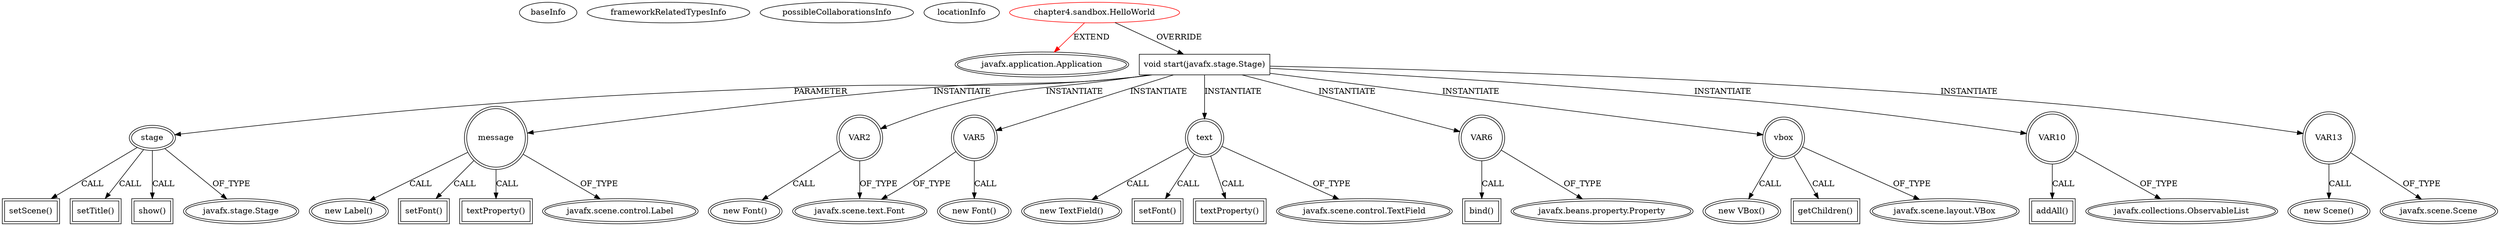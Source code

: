 digraph {
baseInfo[graphId=4507,category="extension_graph",isAnonymous=false,possibleRelation=false]
frameworkRelatedTypesInfo[0="javafx.application.Application"]
possibleCollaborationsInfo[]
locationInfo[projectName="tatsuyafw-java8-training",filePath="/tatsuyafw-java8-training/java8-training-master/src/chapter4/sandbox/HelloWorld.java",contextSignature="HelloWorld",graphId="4507"]
0[label="chapter4.sandbox.HelloWorld",vertexType="ROOT_CLIENT_CLASS_DECLARATION",isFrameworkType=false,color=red]
1[label="javafx.application.Application",vertexType="FRAMEWORK_CLASS_TYPE",isFrameworkType=true,peripheries=2]
2[label="void start(javafx.stage.Stage)",vertexType="OVERRIDING_METHOD_DECLARATION",isFrameworkType=false,shape=box]
3[label="stage",vertexType="PARAMETER_DECLARATION",isFrameworkType=true,peripheries=2]
4[label="javafx.stage.Stage",vertexType="FRAMEWORK_CLASS_TYPE",isFrameworkType=true,peripheries=2]
6[label="message",vertexType="VARIABLE_EXPRESION",isFrameworkType=true,peripheries=2,shape=circle]
7[label="javafx.scene.control.Label",vertexType="FRAMEWORK_CLASS_TYPE",isFrameworkType=true,peripheries=2]
5[label="new Label()",vertexType="CONSTRUCTOR_CALL",isFrameworkType=true,peripheries=2]
9[label="setFont()",vertexType="INSIDE_CALL",isFrameworkType=true,peripheries=2,shape=box]
11[label="VAR2",vertexType="VARIABLE_EXPRESION",isFrameworkType=true,peripheries=2,shape=circle]
12[label="javafx.scene.text.Font",vertexType="FRAMEWORK_CLASS_TYPE",isFrameworkType=true,peripheries=2]
10[label="new Font()",vertexType="CONSTRUCTOR_CALL",isFrameworkType=true,peripheries=2]
14[label="text",vertexType="VARIABLE_EXPRESION",isFrameworkType=true,peripheries=2,shape=circle]
15[label="javafx.scene.control.TextField",vertexType="FRAMEWORK_CLASS_TYPE",isFrameworkType=true,peripheries=2]
13[label="new TextField()",vertexType="CONSTRUCTOR_CALL",isFrameworkType=true,peripheries=2]
17[label="setFont()",vertexType="INSIDE_CALL",isFrameworkType=true,peripheries=2,shape=box]
19[label="VAR5",vertexType="VARIABLE_EXPRESION",isFrameworkType=true,peripheries=2,shape=circle]
18[label="new Font()",vertexType="CONSTRUCTOR_CALL",isFrameworkType=true,peripheries=2]
21[label="VAR6",vertexType="VARIABLE_EXPRESION",isFrameworkType=true,peripheries=2,shape=circle]
23[label="javafx.beans.property.Property",vertexType="FRAMEWORK_INTERFACE_TYPE",isFrameworkType=true,peripheries=2]
22[label="bind()",vertexType="INSIDE_CALL",isFrameworkType=true,peripheries=2,shape=box]
25[label="textProperty()",vertexType="INSIDE_CALL",isFrameworkType=true,peripheries=2,shape=box]
27[label="textProperty()",vertexType="INSIDE_CALL",isFrameworkType=true,peripheries=2,shape=box]
29[label="vbox",vertexType="VARIABLE_EXPRESION",isFrameworkType=true,peripheries=2,shape=circle]
30[label="javafx.scene.layout.VBox",vertexType="FRAMEWORK_CLASS_TYPE",isFrameworkType=true,peripheries=2]
28[label="new VBox()",vertexType="CONSTRUCTOR_CALL",isFrameworkType=true,peripheries=2]
31[label="VAR10",vertexType="VARIABLE_EXPRESION",isFrameworkType=true,peripheries=2,shape=circle]
33[label="javafx.collections.ObservableList",vertexType="FRAMEWORK_INTERFACE_TYPE",isFrameworkType=true,peripheries=2]
32[label="addAll()",vertexType="INSIDE_CALL",isFrameworkType=true,peripheries=2,shape=box]
35[label="getChildren()",vertexType="INSIDE_CALL",isFrameworkType=true,peripheries=2,shape=box]
37[label="setScene()",vertexType="INSIDE_CALL",isFrameworkType=true,peripheries=2,shape=box]
39[label="VAR13",vertexType="VARIABLE_EXPRESION",isFrameworkType=true,peripheries=2,shape=circle]
40[label="javafx.scene.Scene",vertexType="FRAMEWORK_CLASS_TYPE",isFrameworkType=true,peripheries=2]
38[label="new Scene()",vertexType="CONSTRUCTOR_CALL",isFrameworkType=true,peripheries=2]
42[label="setTitle()",vertexType="INSIDE_CALL",isFrameworkType=true,peripheries=2,shape=box]
44[label="show()",vertexType="INSIDE_CALL",isFrameworkType=true,peripheries=2,shape=box]
0->1[label="EXTEND",color=red]
0->2[label="OVERRIDE"]
3->4[label="OF_TYPE"]
2->3[label="PARAMETER"]
2->6[label="INSTANTIATE"]
6->7[label="OF_TYPE"]
6->5[label="CALL"]
6->9[label="CALL"]
2->11[label="INSTANTIATE"]
11->12[label="OF_TYPE"]
11->10[label="CALL"]
2->14[label="INSTANTIATE"]
14->15[label="OF_TYPE"]
14->13[label="CALL"]
14->17[label="CALL"]
2->19[label="INSTANTIATE"]
19->12[label="OF_TYPE"]
19->18[label="CALL"]
2->21[label="INSTANTIATE"]
21->23[label="OF_TYPE"]
21->22[label="CALL"]
6->25[label="CALL"]
14->27[label="CALL"]
2->29[label="INSTANTIATE"]
29->30[label="OF_TYPE"]
29->28[label="CALL"]
2->31[label="INSTANTIATE"]
31->33[label="OF_TYPE"]
31->32[label="CALL"]
29->35[label="CALL"]
3->37[label="CALL"]
2->39[label="INSTANTIATE"]
39->40[label="OF_TYPE"]
39->38[label="CALL"]
3->42[label="CALL"]
3->44[label="CALL"]
}
